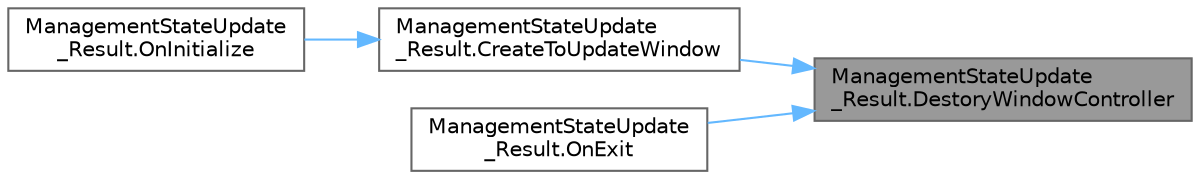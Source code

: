 digraph "ManagementStateUpdate_Result.DestoryWindowController"
{
 // LATEX_PDF_SIZE
  bgcolor="transparent";
  edge [fontname=Helvetica,fontsize=10,labelfontname=Helvetica,labelfontsize=10];
  node [fontname=Helvetica,fontsize=10,shape=box,height=0.2,width=0.4];
  rankdir="RL";
  Node1 [id="Node000001",label="ManagementStateUpdate\l_Result.DestoryWindowController",height=0.2,width=0.4,color="gray40", fillcolor="grey60", style="filled", fontcolor="black",tooltip=" "];
  Node1 -> Node2 [id="edge1_Node000001_Node000002",dir="back",color="steelblue1",style="solid",tooltip=" "];
  Node2 [id="Node000002",label="ManagementStateUpdate\l_Result.CreateToUpdateWindow",height=0.2,width=0.4,color="grey40", fillcolor="white", style="filled",URL="$class_management_state_update___result.html#a305805f0fe1298c7c0dbc33a45bf92fd",tooltip=" "];
  Node2 -> Node3 [id="edge2_Node000002_Node000003",dir="back",color="steelblue1",style="solid",tooltip=" "];
  Node3 [id="Node000003",label="ManagementStateUpdate\l_Result.OnInitialize",height=0.2,width=0.4,color="grey40", fillcolor="white", style="filled",URL="$class_management_state_update___result.html#a66ea4fbd349cda71b6fc5d47b37d6616",tooltip="初期処理"];
  Node1 -> Node4 [id="edge3_Node000001_Node000004",dir="back",color="steelblue1",style="solid",tooltip=" "];
  Node4 [id="Node000004",label="ManagementStateUpdate\l_Result.OnExit",height=0.2,width=0.4,color="grey40", fillcolor="white", style="filled",URL="$class_management_state_update___result.html#a7970e332dd598942636e5d130fdc6c2d",tooltip="終了処理"];
}
